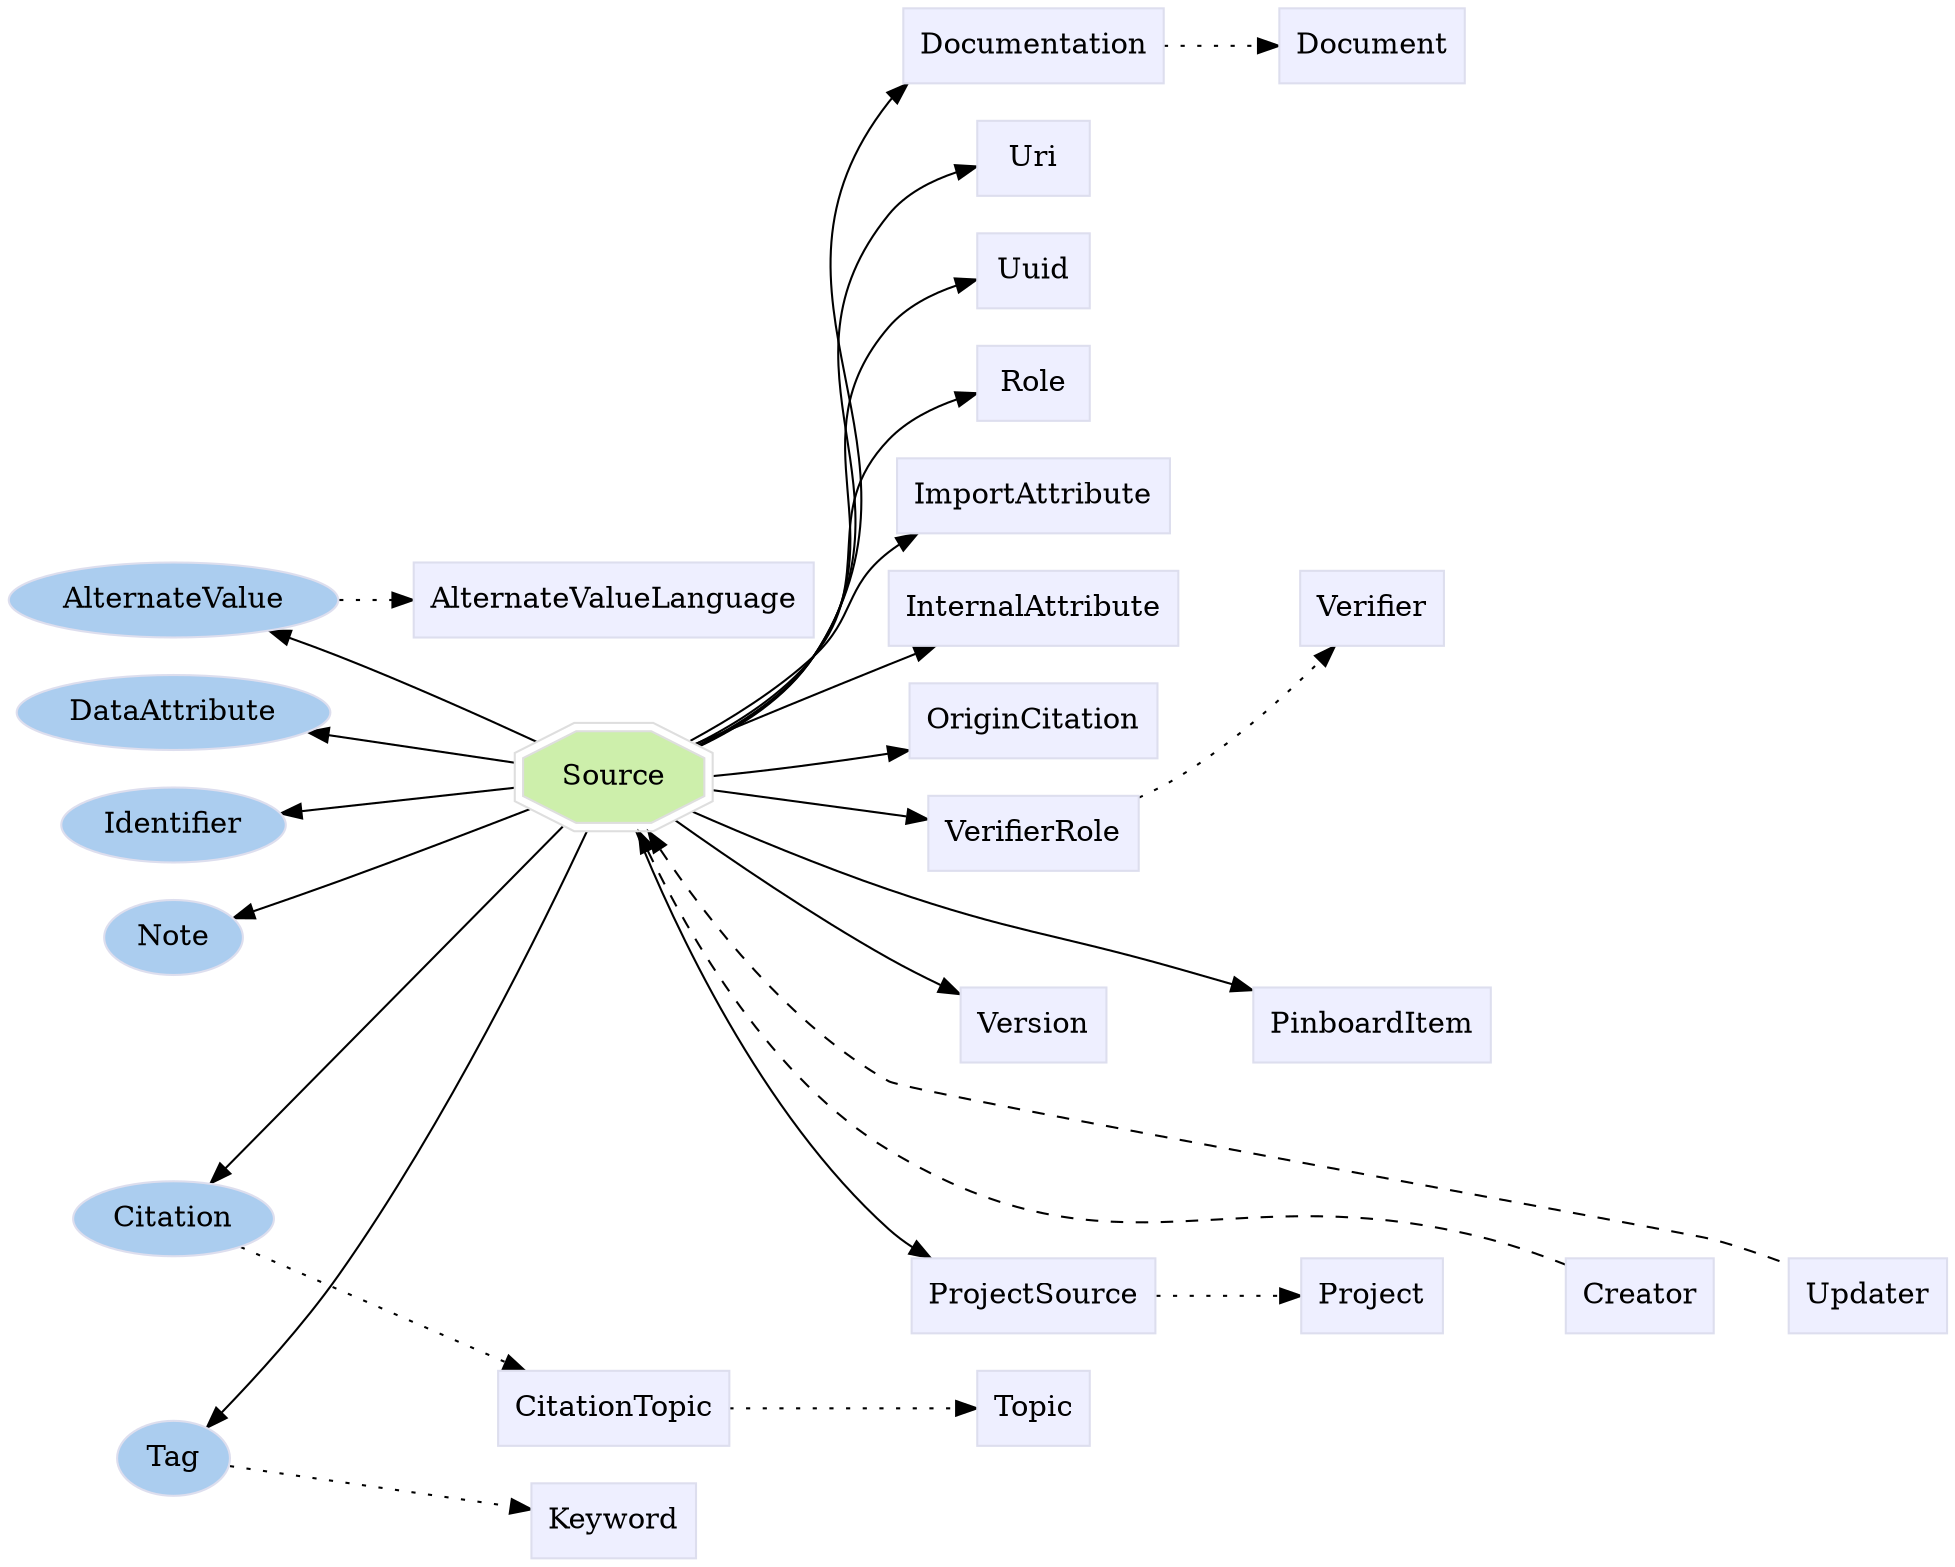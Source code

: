 digraph Source {
	graph [bb="0,0,775.64,744",
		label="",
		outputorder=edgesfirst,
		rankdir=LR
	];
	node [label="\N"];
	subgraph annotator_cluster {
		graph [rank=min];
		AlternateValue	[color="#dddeee",
			fillcolor="#abcdef",
			group=annotator,
			height=0.5,
			href="/develop/Data/models.html#alternate-value",
			label=AlternateValue,
			pos="66.194,458",
			shape=oval,
			style=filled,
			target=_top,
			width=1.8387];
		Citation	[color="#dddeee",
			fillcolor="#abcdef",
			group=annotator,
			height=0.5,
			href="/develop/Data/models.html#citation",
			label=Citation,
			pos="66.194,160",
			shape=oval,
			style=filled,
			target=_top,
			width=1.1279];
		DataAttribute	[color="#dddeee",
			fillcolor="#abcdef",
			group=annotator,
			height=0.5,
			href="/develop/Data/models.html#data-attribute",
			label=DataAttribute,
			pos="66.194,404",
			shape=oval,
			style=filled,
			target=_top,
			width=1.7108];
		Identifier	[color="#dddeee",
			fillcolor="#abcdef",
			group=annotator,
			height=0.5,
			href="/develop/Data/models.html#identifier",
			label=Identifier,
			pos="66.194,350",
			shape=oval,
			style=filled,
			target=_top,
			width=1.2558];
		Tag	[color="#dddeee",
			fillcolor="#abcdef",
			group=annotator,
			height=0.5,
			href="/develop/Data/models.html#tag",
			label=Tag,
			pos="66.194,47",
			shape=oval,
			style=filled,
			target=_top,
			width=0.75];
		Note	[color="#dddeee",
			fillcolor="#abcdef",
			group=annotator,
			height=0.5,
			href="/develop/Data/models.html#note",
			label=Note,
			pos="66.194,296",
			shape=oval,
			style=filled,
			target=_top,
			width=0.80088];
	}
	subgraph core {
		Source	[color="#dedede",
			fillcolor="#cdefab",
			group=target,
			height=0.61111,
			href="/develop/Data/models.html#source",
			label=Source,
			pos="243.51,375",
			shape=doubleoctagon,
			style=filled,
			target=_top,
			width=1.2088];
	}
	subgraph supporting {
		AlternateValueLanguage	[color="#dddeee",
			fillcolor="#eeefff",
			group=supporting,
			height=0.5,
			href="/develop/Data/models.html#alternate-value-language",
			label=AlternateValueLanguage,
			pos="243.51,458",
			shape=box,
			style=filled,
			target=_top,
			width=2.0868];
		CitationTopic	[color="#dddeee",
			fillcolor="#eeefff",
			group=supporting,
			height=0.5,
			href="/develop/Data/models.html#citation-topic",
			label=CitationTopic,
			pos="243.51,72",
			shape=box,
			style=filled,
			target=_top,
			width=1.2639];
		Documentation	[color="#dddeee",
			fillcolor="#eeefff",
			group=supporting,
			height=0.5,
			href="/develop/Data/models.html#documentation",
			label=Documentation,
			pos="408.01,726",
			shape=box,
			style=filled,
			target=_top,
			width=1.3889];
		Document	[color="#dddeee",
			fillcolor="#eeefff",
			group=supporting,
			height=0.5,
			href="/develop/Data/models.html#document",
			label=Document,
			pos="542.51,726",
			shape=box,
			style=filled,
			target=_top,
			width=1.0139];
		ImportAttribute	[color="#dddeee",
			fillcolor="#eeefff",
			group=supporting,
			height=0.5,
			href="/develop/Data/models.html#import-attribute",
			label=ImportAttribute,
			pos="408.01,510",
			shape=box,
			style=filled,
			target=_top,
			width=1.4201];
		InternalAttribute	[color="#dddeee",
			fillcolor="#eeefff",
			group=supporting,
			height=0.5,
			href="/develop/Data/models.html#internal-attribute",
			label=InternalAttribute,
			pos="408.01,456",
			shape=box,
			style=filled,
			target=_top,
			width=1.4826];
		Keyword	[color="#dddeee",
			fillcolor="#eeefff",
			group=supporting,
			height=0.5,
			href="/develop/Data/models.html#keyword",
			label=Keyword,
			pos="243.51,18",
			shape=box,
			style=filled,
			target=_top,
			width=0.92014];
		OriginCitation	[color="#dddeee",
			fillcolor="#eeefff",
			group=supporting,
			height=0.5,
			href="/develop/Data/models.html#origin-citation",
			label=OriginCitation,
			pos="408.01,402",
			shape=box,
			style=filled,
			target=_top,
			width=1.316];
		PinboardItem	[color="#dddeee",
			fillcolor="#eeefff",
			group=supporting,
			height=0.5,
			href="/develop/Data/models.html#pinboard-item",
			label=PinboardItem,
			pos="542.51,256",
			shape=box,
			style=filled,
			target=_top,
			width=1.2535];
		ProjectSource	[color="#dddeee",
			fillcolor="#eeefff",
			group=supporting,
			height=0.5,
			href="/develop/Data/models.html#project-source",
			label=ProjectSource,
			pos="408.01,126",
			shape=box,
			style=filled,
			target=_top,
			width=1.2743];
		Project	[color="#dddeee",
			fillcolor="#eeefff",
			group=supporting,
			height=0.5,
			href="/develop/Data/models.html#project",
			label=Project,
			pos="542.51,126",
			shape=box,
			style=filled,
			target=_top,
			width=0.75347];
		Role	[color="#dddeee",
			fillcolor="#eeefff",
			group=supporting,
			height=0.5,
			href="/develop/Data/models.html#role",
			label=Role,
			pos="408.01,564",
			shape=box,
			style=filled,
			target=_top,
			width=0.75];
		Topic	[color="#dddeee",
			fillcolor="#eeefff",
			group=supporting,
			height=0.5,
			href="/develop/Data/models.html#topic",
			label=Topic,
			pos="408.01,72",
			shape=box,
			style=filled,
			target=_top,
			width=0.75];
		Uri	[color="#dddeee",
			fillcolor="#eeefff",
			group=supporting,
			height=0.5,
			href="/develop/Data/models.html#uri",
			label=Uri,
			pos="408.01,672",
			shape=box,
			style=filled,
			target=_top,
			width=0.75];
		Uuid	[color="#dddeee",
			fillcolor="#eeefff",
			group=supporting,
			height=0.5,
			href="/develop/Data/models.html#uuid",
			label=Uuid,
			pos="408.01,618",
			shape=box,
			style=filled,
			target=_top,
			width=0.75];
		VerifierRole	[color="#dddeee",
			fillcolor="#eeefff",
			group=supporting,
			height=0.5,
			href="/develop/Data/models.html#verifier-role",
			label=VerifierRole,
			pos="408.01,348",
			shape=box,
			style=filled,
			target=_top,
			width=1.1493];
		Verifier	[color="#dddeee",
			fillcolor="#eeefff",
			group=supporting,
			height=0.5,
			href="/develop/Data/models.html#verifier",
			label=Verifier,
			pos="542.51,456",
			shape=box,
			style=filled,
			target=_top,
			width=0.79514];
		Version	[color="#dddeee",
			fillcolor="#eeefff",
			group=supporting,
			height=0.5,
			href="/develop/Data/models.html#version",
			label=Version,
			pos="408.01,256",
			shape=box,
			style=filled,
			target=_top,
			width=0.79514];
		Creator	[color="#dddeee",
			fillcolor="#eeefff",
			group=supporting,
			height=0.5,
			href="/develop/Data/models.html#creator",
			label=Creator,
			pos="651.89,126",
			shape=box,
			style=filled,
			target=_top,
			width=0.78472];
		Updater	[color="#dddeee",
			fillcolor="#eeefff",
			group=supporting,
			height=0.5,
			href="/develop/Data/models.html#updater",
			label=Updater,
			pos="745.89,126",
			shape=box,
			style=filled,
			target=_top,
			width=0.82639];
	}
	AlternateValue -> AlternateValueLanguage	[pos="e,168.02,458 132.48,458 140.35,458 148.48,458 156.6,458",
		style=dotted];
	Citation -> CitationTopic	[pos="e,205.85,90.401 93.821,146.63 120.79,133.1 163.06,111.88 195.64,95.525",
		style=dotted];
	Tag -> Keyword	[pos="e,210.13,23.357 92.687,42.783 120.47,38.188 165.41,30.754 198.83,25.225",
		style=dotted];
	Source -> AlternateValue	[pos="e,104.64,443.07 212.44,391.09 190.48,402.65 159.86,418.35 132.39,431 126.82,433.56 120.95,436.15 115.09,438.66"];
	Source -> Citation	[pos="e,80.951,176.87 224.73,353.19 192.09,313.16 122.8,228.19 88.021,185.54"];
	Source -> DataAttribute	[pos="e,120.27,395.22 199.61,382.1 179.14,385.48 154.22,389.61 131.54,393.36"];
	Source -> Identifier	[pos="e,109.19,355.99 199.64,368.89 175.78,365.48 145.85,361.22 120.48,357.6"];
	Source -> Tag	[pos="e,80.56,62.419 234.34,352.82 217.85,309.23 178.26,209.91 132.39,133 119.19,110.87 101.35,87.697 87.676,70.989"];
	Source -> Note	[pos="e,91.155,305.6 210.89,359.57 188.98,349 159.07,334.81 132.39,323 122.43,318.59 111.54,313.99 101.55,309.86"];
	Source -> Documentation	[pos="e,362.63,707.52 275.27,390.54 290.84,400.05 308.55,413.73 318.64,431 379.25,534.77 285.38,600.78 354.64,699 354.71,699.1 354.78,\
699.2 354.85,699.3"];
	Source -> ImportAttribute	[pos="e,366.24,491.57 271.56,392.31 286.39,402.54 304.57,416.34 318.64,431 338.1,451.28 333.52,464.45 354.64,483 355.41,483.68 356.2,484.35 \
357.02,485"];
	Source -> InternalAttribute	[pos="e,370.09,437.59 275.84,390.62 299.72,402.52 333,419.11 360.05,432.59"];
	Source -> OriginCitation	[pos="e,360.32,388.07 287.21,376.07 306.17,378.45 328.78,382.05 349.22,385.9"];
	Source -> OriginCitation	[pos="e,360.38,400.42 283.02,387.24 302.76,391.45 327.21,395.73 349.16,398.88",
		style=invis];
	Source -> PinboardItem	[pos="e,496.97,271.17 274.44,359.1 296.34,347.77 326.93,332.56 354.64,321 367.19,315.76 435.74,292.13 486.19,274.86"];
	Source -> ProjectSource	[pos="e,370.9,144.36 251.29,352.59 264.99,310.33 299.44,217.73 354.64,158 356.84,155.62 359.26,153.35 361.82,151.2"];
	Source -> Role	[pos="e,380.62,555.15 273.97,391.38 289.17,401.14 306.93,414.79 318.64,431 347.77,471.33 322.16,499.3 354.64,537 359.04,542.11 364.66,\
546.39 370.56,549.91"];
	Source -> Uri	[pos="e,380.73,664.07 275.04,390.67 290.55,400.23 308.27,413.9 318.64,431 368.66,513.46 297.76,567.11 354.64,645 358.83,650.75 364.62,\
655.36 370.82,659.04"];
	Source -> Uuid	[pos="e,380.7,609.77 274.67,390.9 290.07,400.53 307.8,414.19 318.64,431 358.13,492.26 310.06,533.33 354.64,591 358.95,596.58 364.73,601.11 \
370.89,604.75"];
	Source -> VerifierRole	[pos="e,366.28,354.77 287.21,367.91 308.03,364.45 333.24,360.26 355.16,356.62"];
	Source -> Version	[pos="e,378.89,272.33 267.1,355.84 288.94,337.64 323.25,309.87 354.64,288 359.33,284.73 364.35,281.43 369.36,278.25"];
	Source -> Creator	[dir=back,
		pos="s,251.51,352.65 255.38,341.83 270.67,300.69 302.65,231.64 354.64,196 441.5,136.46 486.82,183.41 587.64,153 599.64,149.38 612.44,\
144.19 623.36,139.32",
		style=dashed];
	Source -> Updater	[dir=back,
		pos="s,255.07,352.55 260.19,342.73 278.25,309.07 311.11,257.33 354.64,229 385.76,208.74 644.79,164.41 680.14,153 692.08,149.15 704.89,\
144.02 715.94,139.28",
		style=dashed];
	CitationTopic -> Topic	[pos="e,380.59,72 289.35,72 314.42,72 345.33,72 369.17,72",
		style=dotted];
	Documentation -> Document	[pos="e,505.79,726 458.35,726 470.16,726 482.74,726 494.44,726",
		style=dotted];
	ProjectSource -> Project	[pos="e,515.02,126 454.24,126 470.37,126 488.36,126 503.79,126",
		style=dotted];
	Project -> Creator	[pos="e,623.15,126 570.05,126 582.67,126 598,126 611.9,126",
		style=invis];
	Role -> Verifier	[pos="e,526.35,474.39 435.27,552.49 443.93,548.17 453.39,542.87 461.39,537 482.84,521.25 503.87,499.68 519.01,482.76",
		style=invis];
	VerifierRole -> Verifier	[pos="e,526.35,437.61 448.17,366.43 452.75,369.1 457.26,371.97 461.39,375 482.84,390.75 503.87,412.32 519.01,429.24",
		style=dotted];
	Version -> PinboardItem	[pos="e,497.03,256 437.11,256 451.25,256 468.9,256 485.64,256",
		style=invis];
	Creator -> Updater	[pos="e,715.71,126 680.49,126 687.96,126 696.2,126 704.22,126",
		style=invis];
}

